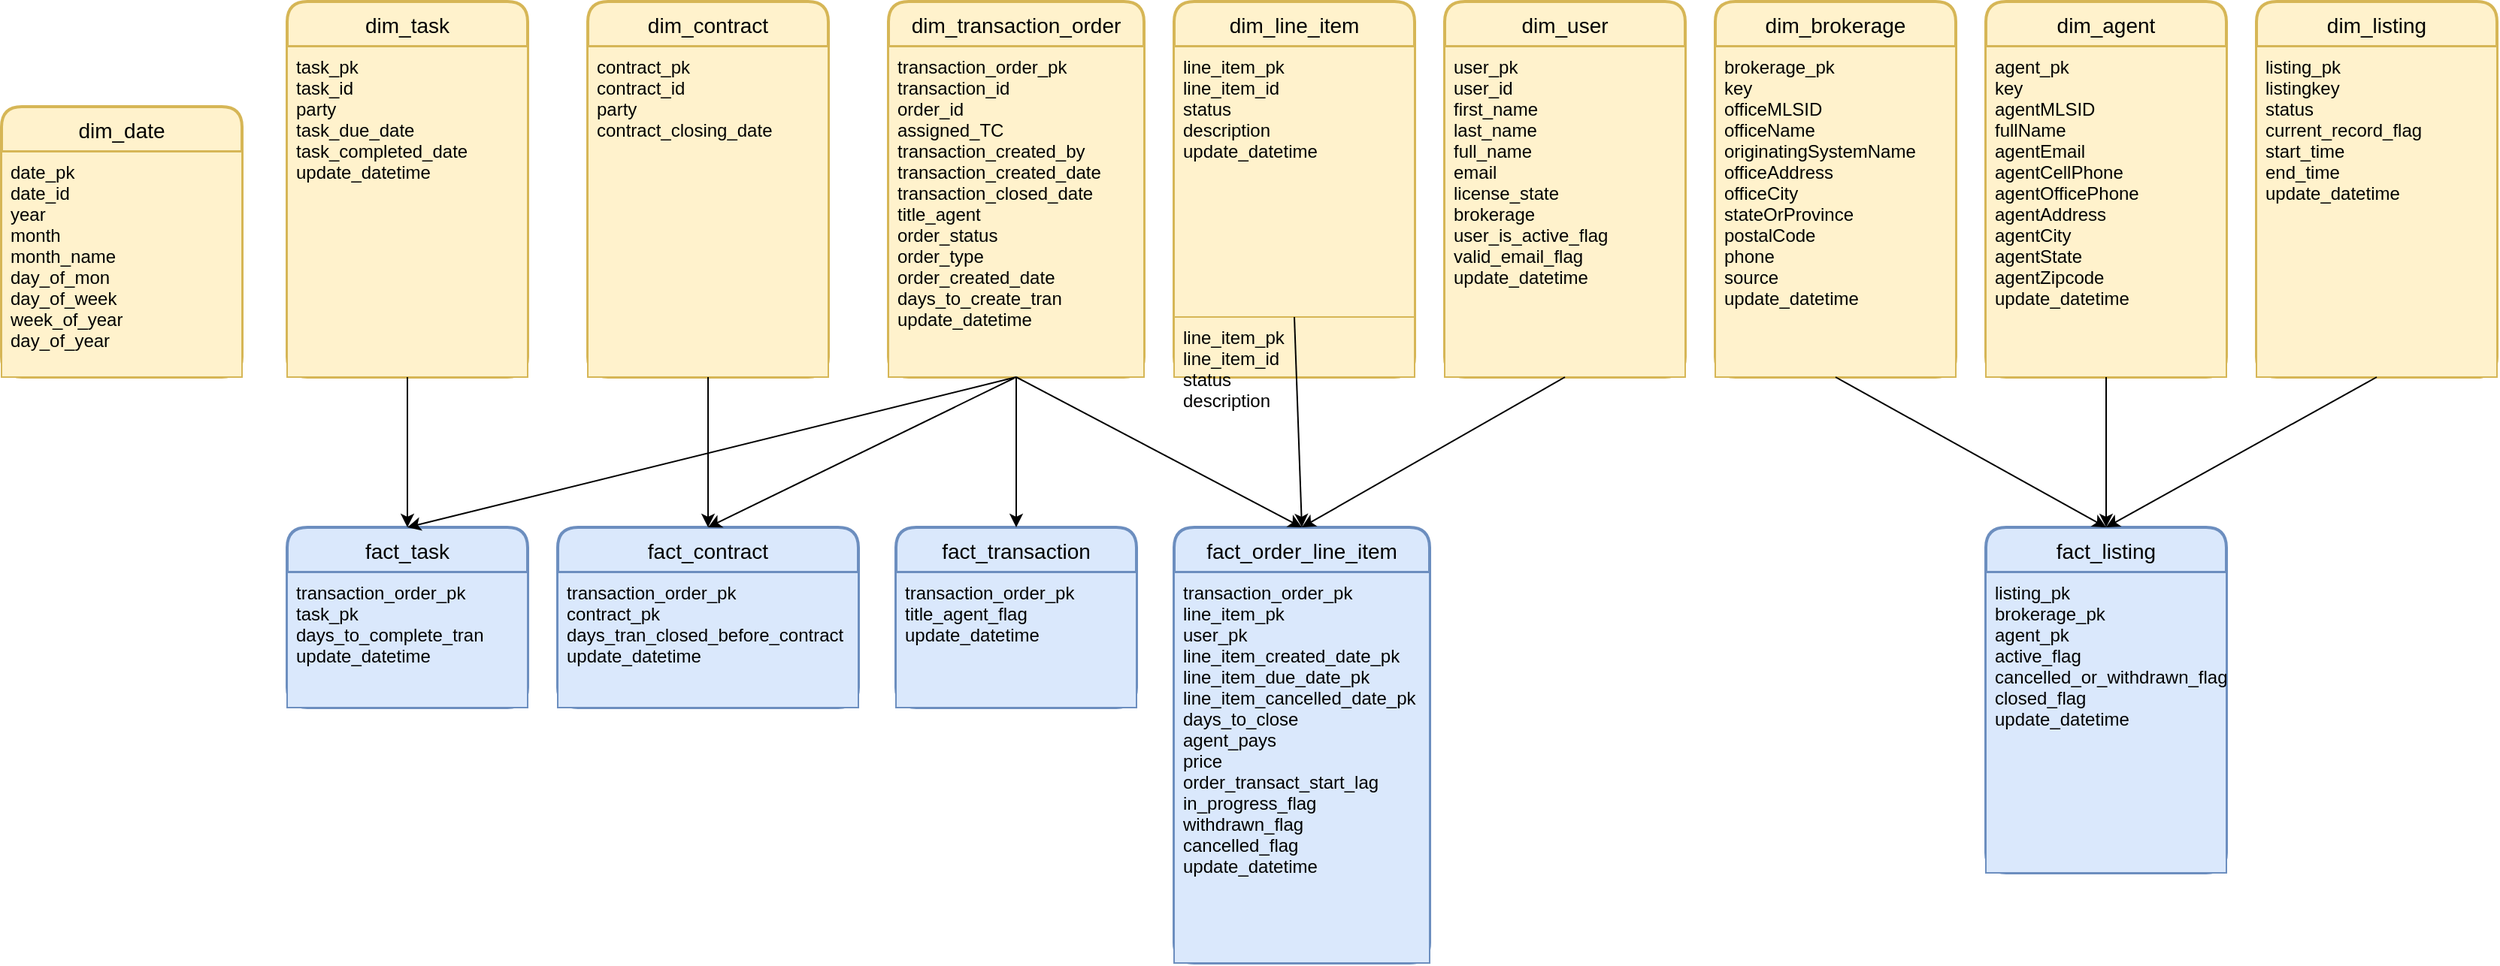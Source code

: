 <mxfile version="17.4.2" type="device"><diagram id="9foTyAxIZaZCD8O-Ys1J" name="Page-1"><mxGraphModel dx="2138" dy="1513" grid="1" gridSize="10" guides="1" tooltips="1" connect="1" arrows="1" fold="1" page="1" pageScale="1" pageWidth="1100" pageHeight="850" math="0" shadow="0"><root><mxCell id="0"/><mxCell id="1" parent="0"/><mxCell id="uIaIB_I0YqUXpNChD7tj-19" value="fact_contract" style="swimlane;childLayout=stackLayout;horizontal=1;startSize=30;horizontalStack=0;rounded=1;fontSize=14;fontStyle=0;strokeWidth=2;resizeParent=0;resizeLast=1;shadow=0;dashed=0;align=center;fillColor=#dae8fc;strokeColor=#6c8ebf;" parent="1" vertex="1"><mxGeometry x="-720" y="470" width="200" height="120" as="geometry"/></mxCell><mxCell id="uIaIB_I0YqUXpNChD7tj-20" value="transaction_order_pk&#10;contract_pk&#10;days_tran_closed_before_contract&#10;update_datetime&#10;" style="align=left;strokeColor=#6c8ebf;fillColor=#dae8fc;spacingLeft=4;fontSize=12;verticalAlign=top;resizable=0;rotatable=0;part=1;" parent="uIaIB_I0YqUXpNChD7tj-19" vertex="1"><mxGeometry y="30" width="200" height="90" as="geometry"/></mxCell><mxCell id="uIaIB_I0YqUXpNChD7tj-28" value="" style="endArrow=classic;html=1;rounded=0;exitX=0.5;exitY=1;exitDx=0;exitDy=0;entryX=0.5;entryY=0;entryDx=0;entryDy=0;" parent="1" source="uIaIB_I0YqUXpNChD7tj-30" target="uIaIB_I0YqUXpNChD7tj-19" edge="1"><mxGeometry width="50" height="50" relative="1" as="geometry"><mxPoint x="-680" y="570" as="sourcePoint"/><mxPoint x="-630" y="520" as="targetPoint"/></mxGeometry></mxCell><mxCell id="uIaIB_I0YqUXpNChD7tj-29" value="dim_transaction_order" style="swimlane;childLayout=stackLayout;horizontal=1;startSize=30;horizontalStack=0;rounded=1;fontSize=14;fontStyle=0;strokeWidth=2;resizeParent=0;resizeLast=1;shadow=0;dashed=0;align=center;fillColor=#fff2cc;strokeColor=#d6b656;" parent="1" vertex="1"><mxGeometry x="-500" y="120" width="170" height="250" as="geometry"/></mxCell><mxCell id="uIaIB_I0YqUXpNChD7tj-30" value="transaction_order_pk&#10;transaction_id&#10;order_id&#10;assigned_TC&#10;transaction_created_by&#10;transaction_created_date&#10;transaction_closed_date&#10;title_agent&#10;order_status&#10;order_type&#10;order_created_date&#10;days_to_create_tran&#10;update_datetime" style="align=left;strokeColor=#d6b656;fillColor=#fff2cc;spacingLeft=4;fontSize=12;verticalAlign=top;resizable=0;rotatable=0;part=1;" parent="uIaIB_I0YqUXpNChD7tj-29" vertex="1"><mxGeometry y="30" width="170" height="220" as="geometry"/></mxCell><mxCell id="uIaIB_I0YqUXpNChD7tj-31" value="fact_order_line_item" style="swimlane;childLayout=stackLayout;horizontal=1;startSize=30;horizontalStack=0;rounded=1;fontSize=14;fontStyle=0;strokeWidth=2;resizeParent=0;resizeLast=1;shadow=0;dashed=0;align=center;fillColor=#dae8fc;strokeColor=#6c8ebf;" parent="1" vertex="1"><mxGeometry x="-310" y="470" width="170" height="290" as="geometry"/></mxCell><mxCell id="uIaIB_I0YqUXpNChD7tj-32" value="transaction_order_pk&#10;line_item_pk&#10;user_pk&#10;line_item_created_date_pk&#10;line_item_due_date_pk&#10;line_item_cancelled_date_pk&#10;days_to_close&#10;agent_pays&#10;price&#10;order_transact_start_lag&#10;in_progress_flag&#10;withdrawn_flag&#10;cancelled_flag&#10;update_datetime" style="align=left;strokeColor=#6c8ebf;fillColor=#dae8fc;spacingLeft=4;fontSize=12;verticalAlign=top;resizable=0;rotatable=0;part=1;" parent="uIaIB_I0YqUXpNChD7tj-31" vertex="1"><mxGeometry y="30" width="170" height="260" as="geometry"/></mxCell><mxCell id="uIaIB_I0YqUXpNChD7tj-33" value="" style="endArrow=classic;html=1;rounded=0;exitX=0.5;exitY=1;exitDx=0;exitDy=0;entryX=0.5;entryY=0;entryDx=0;entryDy=0;" parent="1" source="uIaIB_I0YqUXpNChD7tj-30" target="uIaIB_I0YqUXpNChD7tj-31" edge="1"><mxGeometry width="50" height="50" relative="1" as="geometry"><mxPoint x="-500" y="700" as="sourcePoint"/><mxPoint x="-450" y="650" as="targetPoint"/></mxGeometry></mxCell><mxCell id="uIaIB_I0YqUXpNChD7tj-34" value="dim_contract" style="swimlane;childLayout=stackLayout;horizontal=1;startSize=30;horizontalStack=0;rounded=1;fontSize=14;fontStyle=0;strokeWidth=2;resizeParent=0;resizeLast=1;shadow=0;dashed=0;align=center;fillColor=#fff2cc;strokeColor=#d6b656;" parent="1" vertex="1"><mxGeometry x="-700" y="120" width="160" height="250" as="geometry"/></mxCell><mxCell id="uIaIB_I0YqUXpNChD7tj-35" value="contract_pk&#10;contract_id&#10;party&#10;contract_closing_date" style="align=left;strokeColor=#d6b656;fillColor=#fff2cc;spacingLeft=4;fontSize=12;verticalAlign=top;resizable=0;rotatable=0;part=1;" parent="uIaIB_I0YqUXpNChD7tj-34" vertex="1"><mxGeometry y="30" width="160" height="220" as="geometry"/></mxCell><mxCell id="uIaIB_I0YqUXpNChD7tj-37" style="rounded=0;orthogonalLoop=1;jettySize=auto;html=1;entryX=0.5;entryY=0;entryDx=0;entryDy=0;" parent="1" source="uIaIB_I0YqUXpNChD7tj-35" target="uIaIB_I0YqUXpNChD7tj-19" edge="1"><mxGeometry relative="1" as="geometry"/></mxCell><mxCell id="uIaIB_I0YqUXpNChD7tj-38" value="dim_line_item" style="swimlane;childLayout=stackLayout;horizontal=1;startSize=30;horizontalStack=0;rounded=1;fontSize=14;fontStyle=0;strokeWidth=2;resizeParent=0;resizeLast=1;shadow=0;dashed=0;align=center;fillColor=#fff2cc;strokeColor=#d6b656;" parent="1" vertex="1"><mxGeometry x="-310" y="120" width="160" height="250" as="geometry"/></mxCell><mxCell id="uIaIB_I0YqUXpNChD7tj-39" value="line_item_pk&#10;line_item_id&#10;status&#10;description&#10;update_datetime" style="align=left;strokeColor=#d6b656;fillColor=#fff2cc;spacingLeft=4;fontSize=12;verticalAlign=top;resizable=0;rotatable=0;part=1;" parent="uIaIB_I0YqUXpNChD7tj-38" vertex="1"><mxGeometry y="30" width="160" height="180" as="geometry"/></mxCell><mxCell id="BUB_ss1bwbQBXJ88Lzns-13" value="line_item_pk&#10;line_item_id&#10;status&#10;description" style="align=left;strokeColor=#d6b656;fillColor=#fff2cc;spacingLeft=4;fontSize=12;verticalAlign=top;resizable=0;rotatable=0;part=1;" vertex="1" parent="uIaIB_I0YqUXpNChD7tj-38"><mxGeometry y="210" width="160" height="40" as="geometry"/></mxCell><mxCell id="uIaIB_I0YqUXpNChD7tj-41" value="" style="endArrow=classic;html=1;rounded=0;exitX=0.5;exitY=1;exitDx=0;exitDy=0;entryX=0.5;entryY=0;entryDx=0;entryDy=0;" parent="1" source="uIaIB_I0YqUXpNChD7tj-39" target="uIaIB_I0YqUXpNChD7tj-31" edge="1"><mxGeometry width="50" height="50" relative="1" as="geometry"><mxPoint x="-500" y="700" as="sourcePoint"/><mxPoint x="-450" y="650" as="targetPoint"/></mxGeometry></mxCell><mxCell id="uIaIB_I0YqUXpNChD7tj-42" value="dim_task" style="swimlane;childLayout=stackLayout;horizontal=1;startSize=30;horizontalStack=0;rounded=1;fontSize=14;fontStyle=0;strokeWidth=2;resizeParent=0;resizeLast=1;shadow=0;dashed=0;align=center;fillColor=#fff2cc;strokeColor=#d6b656;" parent="1" vertex="1"><mxGeometry x="-900" y="120" width="160" height="250" as="geometry"/></mxCell><mxCell id="uIaIB_I0YqUXpNChD7tj-43" value="task_pk&#10;task_id&#10;party&#10;task_due_date&#10;task_completed_date&#10;update_datetime" style="align=left;strokeColor=#d6b656;fillColor=#fff2cc;spacingLeft=4;fontSize=12;verticalAlign=top;resizable=0;rotatable=0;part=1;" parent="uIaIB_I0YqUXpNChD7tj-42" vertex="1"><mxGeometry y="30" width="160" height="220" as="geometry"/></mxCell><mxCell id="uIaIB_I0YqUXpNChD7tj-46" value="fact_task" style="swimlane;childLayout=stackLayout;horizontal=1;startSize=30;horizontalStack=0;rounded=1;fontSize=14;fontStyle=0;strokeWidth=2;resizeParent=0;resizeLast=1;shadow=0;dashed=0;align=center;fillColor=#dae8fc;strokeColor=#6c8ebf;" parent="1" vertex="1"><mxGeometry x="-900" y="470" width="160" height="120" as="geometry"/></mxCell><mxCell id="uIaIB_I0YqUXpNChD7tj-47" value="transaction_order_pk&#10;task_pk&#10;days_to_complete_tran&#10;update_datetime" style="align=left;strokeColor=#6c8ebf;fillColor=#dae8fc;spacingLeft=4;fontSize=12;verticalAlign=top;resizable=0;rotatable=0;part=1;" parent="uIaIB_I0YqUXpNChD7tj-46" vertex="1"><mxGeometry y="30" width="160" height="90" as="geometry"/></mxCell><mxCell id="uIaIB_I0YqUXpNChD7tj-48" value="" style="endArrow=classic;html=1;rounded=0;exitX=0.5;exitY=1;exitDx=0;exitDy=0;entryX=0.5;entryY=0;entryDx=0;entryDy=0;" parent="1" source="uIaIB_I0YqUXpNChD7tj-30" target="uIaIB_I0YqUXpNChD7tj-46" edge="1"><mxGeometry width="50" height="50" relative="1" as="geometry"><mxPoint x="-620" y="730" as="sourcePoint"/><mxPoint x="-570" y="680" as="targetPoint"/></mxGeometry></mxCell><mxCell id="uIaIB_I0YqUXpNChD7tj-49" style="edgeStyle=none;rounded=0;orthogonalLoop=1;jettySize=auto;html=1;entryX=0.5;entryY=0;entryDx=0;entryDy=0;" parent="1" source="uIaIB_I0YqUXpNChD7tj-43" target="uIaIB_I0YqUXpNChD7tj-46" edge="1"><mxGeometry relative="1" as="geometry"/></mxCell><mxCell id="uIaIB_I0YqUXpNChD7tj-52" value="fact_transaction" style="swimlane;childLayout=stackLayout;horizontal=1;startSize=30;horizontalStack=0;rounded=1;fontSize=14;fontStyle=0;strokeWidth=2;resizeParent=0;resizeLast=1;shadow=0;dashed=0;align=center;fillColor=#dae8fc;strokeColor=#6c8ebf;" parent="1" vertex="1"><mxGeometry x="-495" y="470" width="160" height="120" as="geometry"/></mxCell><mxCell id="uIaIB_I0YqUXpNChD7tj-53" value="transaction_order_pk&#10;title_agent_flag&#10;update_datetime" style="align=left;strokeColor=#6c8ebf;fillColor=#dae8fc;spacingLeft=4;fontSize=12;verticalAlign=top;resizable=0;rotatable=0;part=1;" parent="uIaIB_I0YqUXpNChD7tj-52" vertex="1"><mxGeometry y="30" width="160" height="90" as="geometry"/></mxCell><mxCell id="uIaIB_I0YqUXpNChD7tj-54" value="" style="endArrow=classic;html=1;rounded=0;exitX=0.5;exitY=1;exitDx=0;exitDy=0;entryX=0.5;entryY=0;entryDx=0;entryDy=0;" parent="1" source="uIaIB_I0YqUXpNChD7tj-30" target="uIaIB_I0YqUXpNChD7tj-52" edge="1"><mxGeometry width="50" height="50" relative="1" as="geometry"><mxPoint x="-530" y="730" as="sourcePoint"/><mxPoint x="-480" y="680" as="targetPoint"/></mxGeometry></mxCell><mxCell id="uIaIB_I0YqUXpNChD7tj-55" value="dim_date" style="swimlane;childLayout=stackLayout;horizontal=1;startSize=30;horizontalStack=0;rounded=1;fontSize=14;fontStyle=0;strokeWidth=2;resizeParent=0;resizeLast=1;shadow=0;dashed=0;align=center;fillColor=#fff2cc;strokeColor=#d6b656;" parent="1" vertex="1"><mxGeometry x="-1090" y="190" width="160" height="180" as="geometry"/></mxCell><mxCell id="uIaIB_I0YqUXpNChD7tj-56" value="date_pk&#10;date_id&#10;year&#10;month&#10;month_name&#10;day_of_mon&#10;day_of_week&#10;week_of_year&#10;day_of_year" style="align=left;strokeColor=#d6b656;fillColor=#fff2cc;spacingLeft=4;fontSize=12;verticalAlign=top;resizable=0;rotatable=0;part=1;" parent="uIaIB_I0YqUXpNChD7tj-55" vertex="1"><mxGeometry y="30" width="160" height="150" as="geometry"/></mxCell><mxCell id="uIaIB_I0YqUXpNChD7tj-60" value="dim_user" style="swimlane;childLayout=stackLayout;horizontal=1;startSize=30;horizontalStack=0;rounded=1;fontSize=14;fontStyle=0;strokeWidth=2;resizeParent=0;resizeLast=1;shadow=0;dashed=0;align=center;fillColor=#fff2cc;strokeColor=#d6b656;" parent="1" vertex="1"><mxGeometry x="-130" y="120" width="160" height="250" as="geometry"/></mxCell><mxCell id="uIaIB_I0YqUXpNChD7tj-61" value="user_pk&#10;user_id&#10;first_name&#10;last_name&#10;full_name&#10;email&#10;license_state&#10;brokerage&#10;user_is_active_flag&#10;valid_email_flag&#10;update_datetime" style="align=left;strokeColor=#d6b656;fillColor=#fff2cc;spacingLeft=4;fontSize=12;verticalAlign=top;resizable=0;rotatable=0;part=1;" parent="uIaIB_I0YqUXpNChD7tj-60" vertex="1"><mxGeometry y="30" width="160" height="220" as="geometry"/></mxCell><mxCell id="uIaIB_I0YqUXpNChD7tj-62" style="edgeStyle=none;rounded=0;orthogonalLoop=1;jettySize=auto;html=1;entryX=0.5;entryY=0;entryDx=0;entryDy=0;exitX=0.5;exitY=1;exitDx=0;exitDy=0;" parent="1" source="uIaIB_I0YqUXpNChD7tj-61" target="uIaIB_I0YqUXpNChD7tj-31" edge="1"><mxGeometry relative="1" as="geometry"/></mxCell><mxCell id="BUB_ss1bwbQBXJ88Lzns-1" value="dim_brokerage" style="swimlane;childLayout=stackLayout;horizontal=1;startSize=30;horizontalStack=0;rounded=1;fontSize=14;fontStyle=0;strokeWidth=2;resizeParent=0;resizeLast=1;shadow=0;dashed=0;align=center;fillColor=#fff2cc;strokeColor=#d6b656;" vertex="1" parent="1"><mxGeometry x="50" y="120" width="160" height="250" as="geometry"/></mxCell><mxCell id="BUB_ss1bwbQBXJ88Lzns-2" value="brokerage_pk&#10;key&#10;officeMLSID&#10;officeName&#10;originatingSystemName&#10;officeAddress&#10;officeCity&#10;stateOrProvince&#10;postalCode&#10;phone&#10;source&#10;update_datetime" style="align=left;strokeColor=#d6b656;fillColor=#fff2cc;spacingLeft=4;fontSize=12;verticalAlign=top;resizable=0;rotatable=0;part=1;" vertex="1" parent="BUB_ss1bwbQBXJ88Lzns-1"><mxGeometry y="30" width="160" height="220" as="geometry"/></mxCell><mxCell id="BUB_ss1bwbQBXJ88Lzns-3" value="dim_agent" style="swimlane;childLayout=stackLayout;horizontal=1;startSize=30;horizontalStack=0;rounded=1;fontSize=14;fontStyle=0;strokeWidth=2;resizeParent=0;resizeLast=1;shadow=0;dashed=0;align=center;fillColor=#fff2cc;strokeColor=#d6b656;" vertex="1" parent="1"><mxGeometry x="230" y="120" width="160" height="250" as="geometry"/></mxCell><mxCell id="BUB_ss1bwbQBXJ88Lzns-4" value="agent_pk&#10;key&#10;agentMLSID&#10;fullName&#10;agentEmail&#10;agentCellPhone&#10;agentOfficePhone&#10;agentAddress&#10;agentCity&#10;agentState&#10;agentZipcode&#10;update_datetime" style="align=left;strokeColor=#d6b656;fillColor=#fff2cc;spacingLeft=4;fontSize=12;verticalAlign=top;resizable=0;rotatable=0;part=1;" vertex="1" parent="BUB_ss1bwbQBXJ88Lzns-3"><mxGeometry y="30" width="160" height="220" as="geometry"/></mxCell><mxCell id="BUB_ss1bwbQBXJ88Lzns-5" value="dim_listing" style="swimlane;childLayout=stackLayout;horizontal=1;startSize=30;horizontalStack=0;rounded=1;fontSize=14;fontStyle=0;strokeWidth=2;resizeParent=0;resizeLast=1;shadow=0;dashed=0;align=center;fillColor=#fff2cc;strokeColor=#d6b656;" vertex="1" parent="1"><mxGeometry x="410" y="120" width="160" height="250" as="geometry"/></mxCell><mxCell id="BUB_ss1bwbQBXJ88Lzns-6" value="listing_pk&#10;listingkey&#10;status&#10;current_record_flag&#10;start_time&#10;end_time&#10;update_datetime" style="align=left;strokeColor=#d6b656;fillColor=#fff2cc;spacingLeft=4;fontSize=12;verticalAlign=top;resizable=0;rotatable=0;part=1;" vertex="1" parent="BUB_ss1bwbQBXJ88Lzns-5"><mxGeometry y="30" width="160" height="220" as="geometry"/></mxCell><mxCell id="BUB_ss1bwbQBXJ88Lzns-8" value="fact_listing" style="swimlane;childLayout=stackLayout;horizontal=1;startSize=30;horizontalStack=0;rounded=1;fontSize=14;fontStyle=0;strokeWidth=2;resizeParent=0;resizeLast=1;shadow=0;dashed=0;align=center;fillColor=#dae8fc;strokeColor=#6c8ebf;" vertex="1" parent="1"><mxGeometry x="230" y="470" width="160" height="230" as="geometry"/></mxCell><mxCell id="BUB_ss1bwbQBXJ88Lzns-9" value="listing_pk&#10;brokerage_pk&#10;agent_pk&#10;active_flag&#10;cancelled_or_withdrawn_flag&#10;closed_flag&#10;update_datetime" style="align=left;strokeColor=#6c8ebf;fillColor=#dae8fc;spacingLeft=4;fontSize=12;verticalAlign=top;resizable=0;rotatable=0;part=1;" vertex="1" parent="BUB_ss1bwbQBXJ88Lzns-8"><mxGeometry y="30" width="160" height="200" as="geometry"/></mxCell><mxCell id="BUB_ss1bwbQBXJ88Lzns-10" style="rounded=0;orthogonalLoop=1;jettySize=auto;html=1;entryX=0.5;entryY=0;entryDx=0;entryDy=0;exitX=0.5;exitY=1;exitDx=0;exitDy=0;" edge="1" parent="1" source="BUB_ss1bwbQBXJ88Lzns-2" target="BUB_ss1bwbQBXJ88Lzns-8"><mxGeometry relative="1" as="geometry"/></mxCell><mxCell id="BUB_ss1bwbQBXJ88Lzns-11" style="edgeStyle=none;rounded=0;orthogonalLoop=1;jettySize=auto;html=1;entryX=0.5;entryY=0;entryDx=0;entryDy=0;" edge="1" parent="1" source="BUB_ss1bwbQBXJ88Lzns-4" target="BUB_ss1bwbQBXJ88Lzns-8"><mxGeometry relative="1" as="geometry"/></mxCell><mxCell id="BUB_ss1bwbQBXJ88Lzns-12" style="edgeStyle=none;rounded=0;orthogonalLoop=1;jettySize=auto;html=1;entryX=0.5;entryY=0;entryDx=0;entryDy=0;exitX=0.5;exitY=1;exitDx=0;exitDy=0;" edge="1" parent="1" source="BUB_ss1bwbQBXJ88Lzns-6" target="BUB_ss1bwbQBXJ88Lzns-8"><mxGeometry relative="1" as="geometry"/></mxCell></root></mxGraphModel></diagram></mxfile>